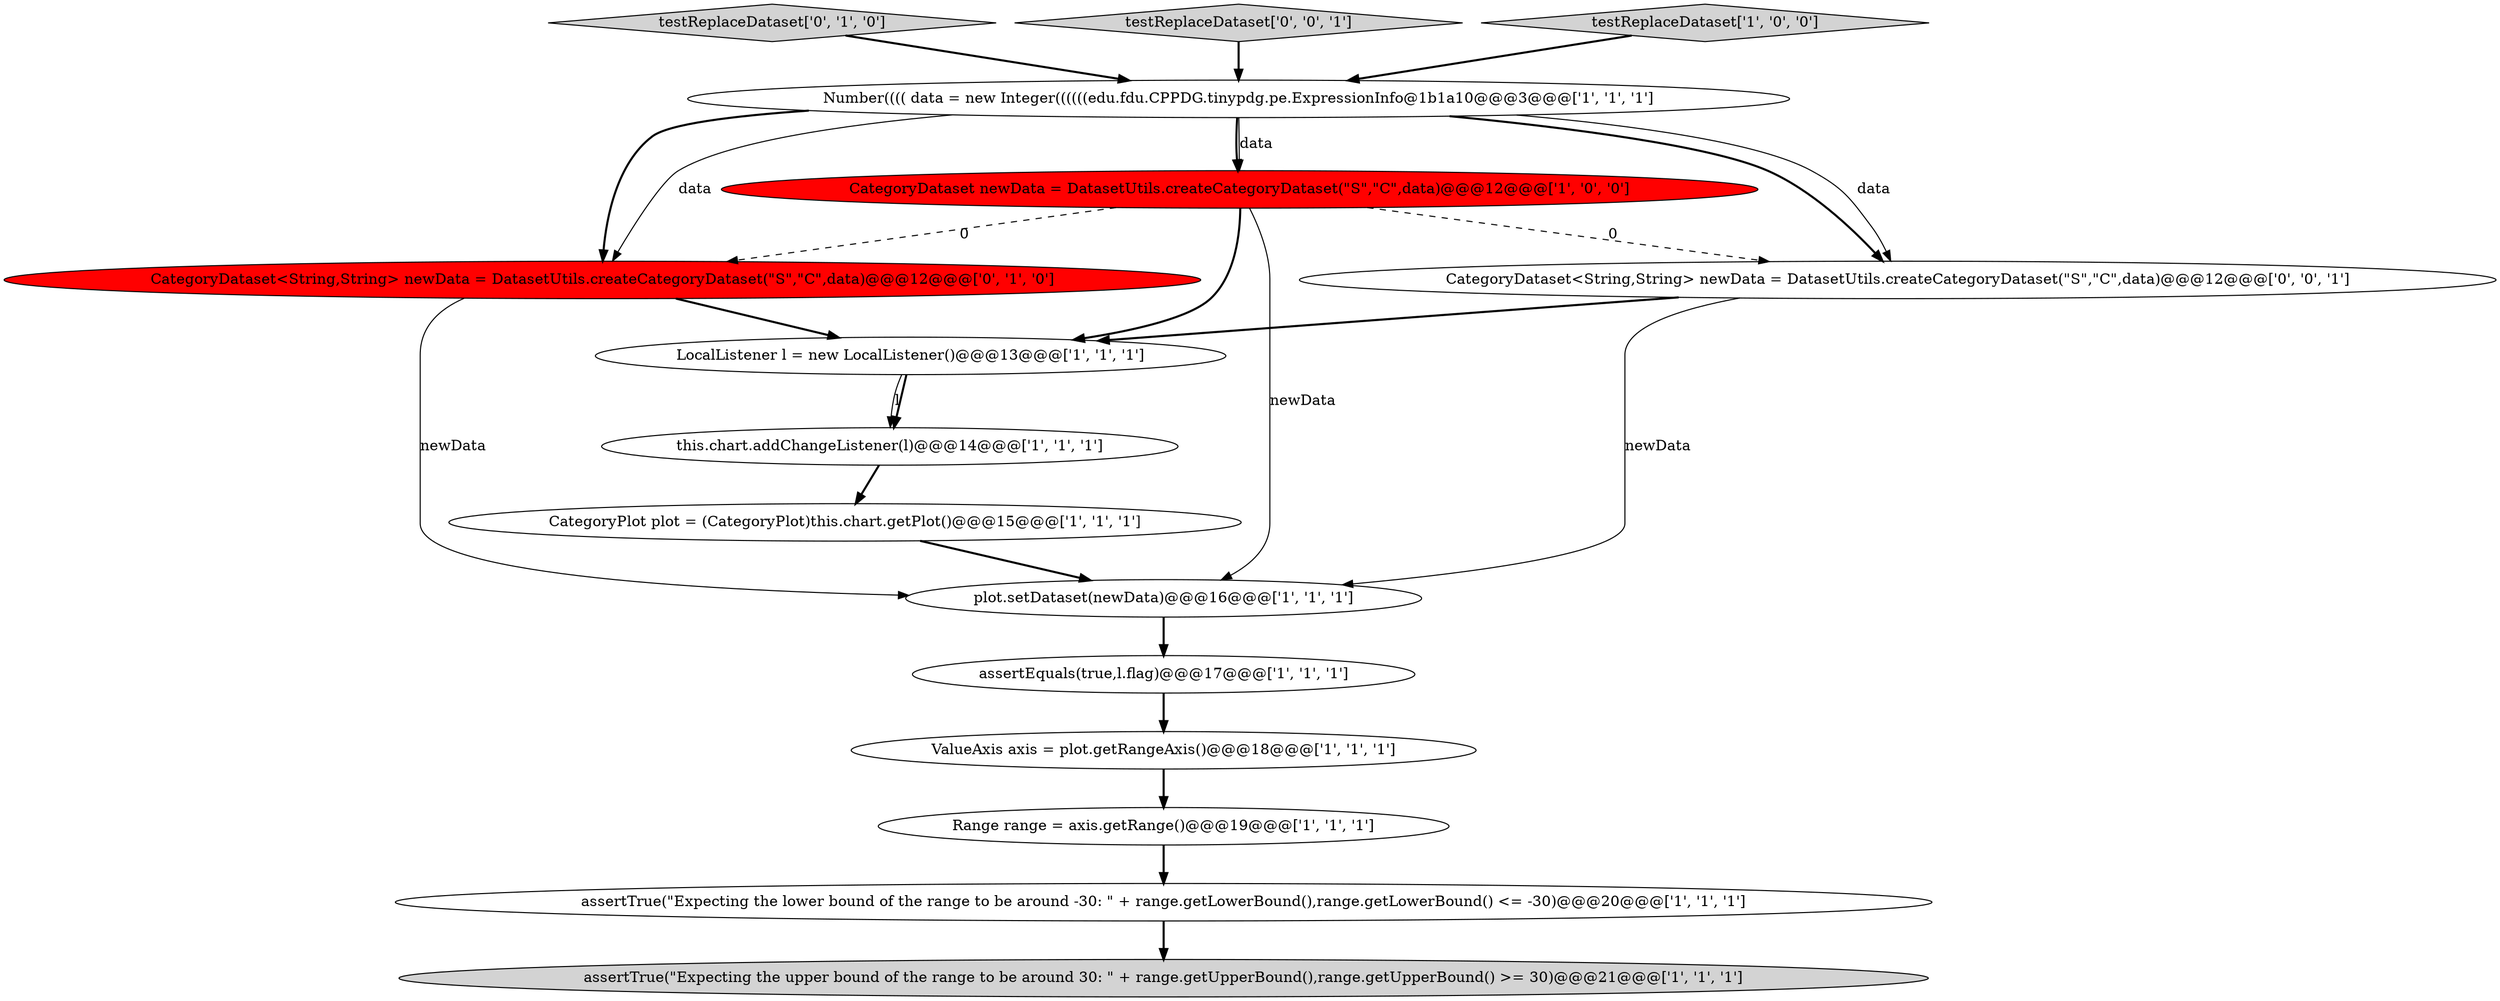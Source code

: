 digraph {
6 [style = filled, label = "Range range = axis.getRange()@@@19@@@['1', '1', '1']", fillcolor = white, shape = ellipse image = "AAA0AAABBB1BBB"];
5 [style = filled, label = "Number(((( data = new Integer((((((edu.fdu.CPPDG.tinypdg.pe.ExpressionInfo@1b1a10@@@3@@@['1', '1', '1']", fillcolor = white, shape = ellipse image = "AAA0AAABBB1BBB"];
3 [style = filled, label = "assertTrue(\"Expecting the upper bound of the range to be around 30: \" + range.getUpperBound(),range.getUpperBound() >= 30)@@@21@@@['1', '1', '1']", fillcolor = lightgray, shape = ellipse image = "AAA0AAABBB1BBB"];
7 [style = filled, label = "LocalListener l = new LocalListener()@@@13@@@['1', '1', '1']", fillcolor = white, shape = ellipse image = "AAA0AAABBB1BBB"];
4 [style = filled, label = "ValueAxis axis = plot.getRangeAxis()@@@18@@@['1', '1', '1']", fillcolor = white, shape = ellipse image = "AAA0AAABBB1BBB"];
1 [style = filled, label = "CategoryPlot plot = (CategoryPlot)this.chart.getPlot()@@@15@@@['1', '1', '1']", fillcolor = white, shape = ellipse image = "AAA0AAABBB1BBB"];
2 [style = filled, label = "assertTrue(\"Expecting the lower bound of the range to be around -30: \" + range.getLowerBound(),range.getLowerBound() <= -30)@@@20@@@['1', '1', '1']", fillcolor = white, shape = ellipse image = "AAA0AAABBB1BBB"];
8 [style = filled, label = "this.chart.addChangeListener(l)@@@14@@@['1', '1', '1']", fillcolor = white, shape = ellipse image = "AAA0AAABBB1BBB"];
9 [style = filled, label = "plot.setDataset(newData)@@@16@@@['1', '1', '1']", fillcolor = white, shape = ellipse image = "AAA0AAABBB1BBB"];
10 [style = filled, label = "assertEquals(true,l.flag)@@@17@@@['1', '1', '1']", fillcolor = white, shape = ellipse image = "AAA0AAABBB1BBB"];
12 [style = filled, label = "testReplaceDataset['0', '1', '0']", fillcolor = lightgray, shape = diamond image = "AAA0AAABBB2BBB"];
13 [style = filled, label = "CategoryDataset<String,String> newData = DatasetUtils.createCategoryDataset(\"S\",\"C\",data)@@@12@@@['0', '1', '0']", fillcolor = red, shape = ellipse image = "AAA1AAABBB2BBB"];
0 [style = filled, label = "CategoryDataset newData = DatasetUtils.createCategoryDataset(\"S\",\"C\",data)@@@12@@@['1', '0', '0']", fillcolor = red, shape = ellipse image = "AAA1AAABBB1BBB"];
14 [style = filled, label = "testReplaceDataset['0', '0', '1']", fillcolor = lightgray, shape = diamond image = "AAA0AAABBB3BBB"];
15 [style = filled, label = "CategoryDataset<String,String> newData = DatasetUtils.createCategoryDataset(\"S\",\"C\",data)@@@12@@@['0', '0', '1']", fillcolor = white, shape = ellipse image = "AAA0AAABBB3BBB"];
11 [style = filled, label = "testReplaceDataset['1', '0', '0']", fillcolor = lightgray, shape = diamond image = "AAA0AAABBB1BBB"];
12->5 [style = bold, label=""];
15->7 [style = bold, label=""];
4->6 [style = bold, label=""];
2->3 [style = bold, label=""];
13->9 [style = solid, label="newData"];
0->15 [style = dashed, label="0"];
5->15 [style = bold, label=""];
9->10 [style = bold, label=""];
7->8 [style = bold, label=""];
1->9 [style = bold, label=""];
0->7 [style = bold, label=""];
6->2 [style = bold, label=""];
8->1 [style = bold, label=""];
5->15 [style = solid, label="data"];
11->5 [style = bold, label=""];
7->8 [style = solid, label="l"];
5->0 [style = bold, label=""];
5->0 [style = solid, label="data"];
15->9 [style = solid, label="newData"];
13->7 [style = bold, label=""];
5->13 [style = bold, label=""];
0->13 [style = dashed, label="0"];
10->4 [style = bold, label=""];
0->9 [style = solid, label="newData"];
5->13 [style = solid, label="data"];
14->5 [style = bold, label=""];
}
